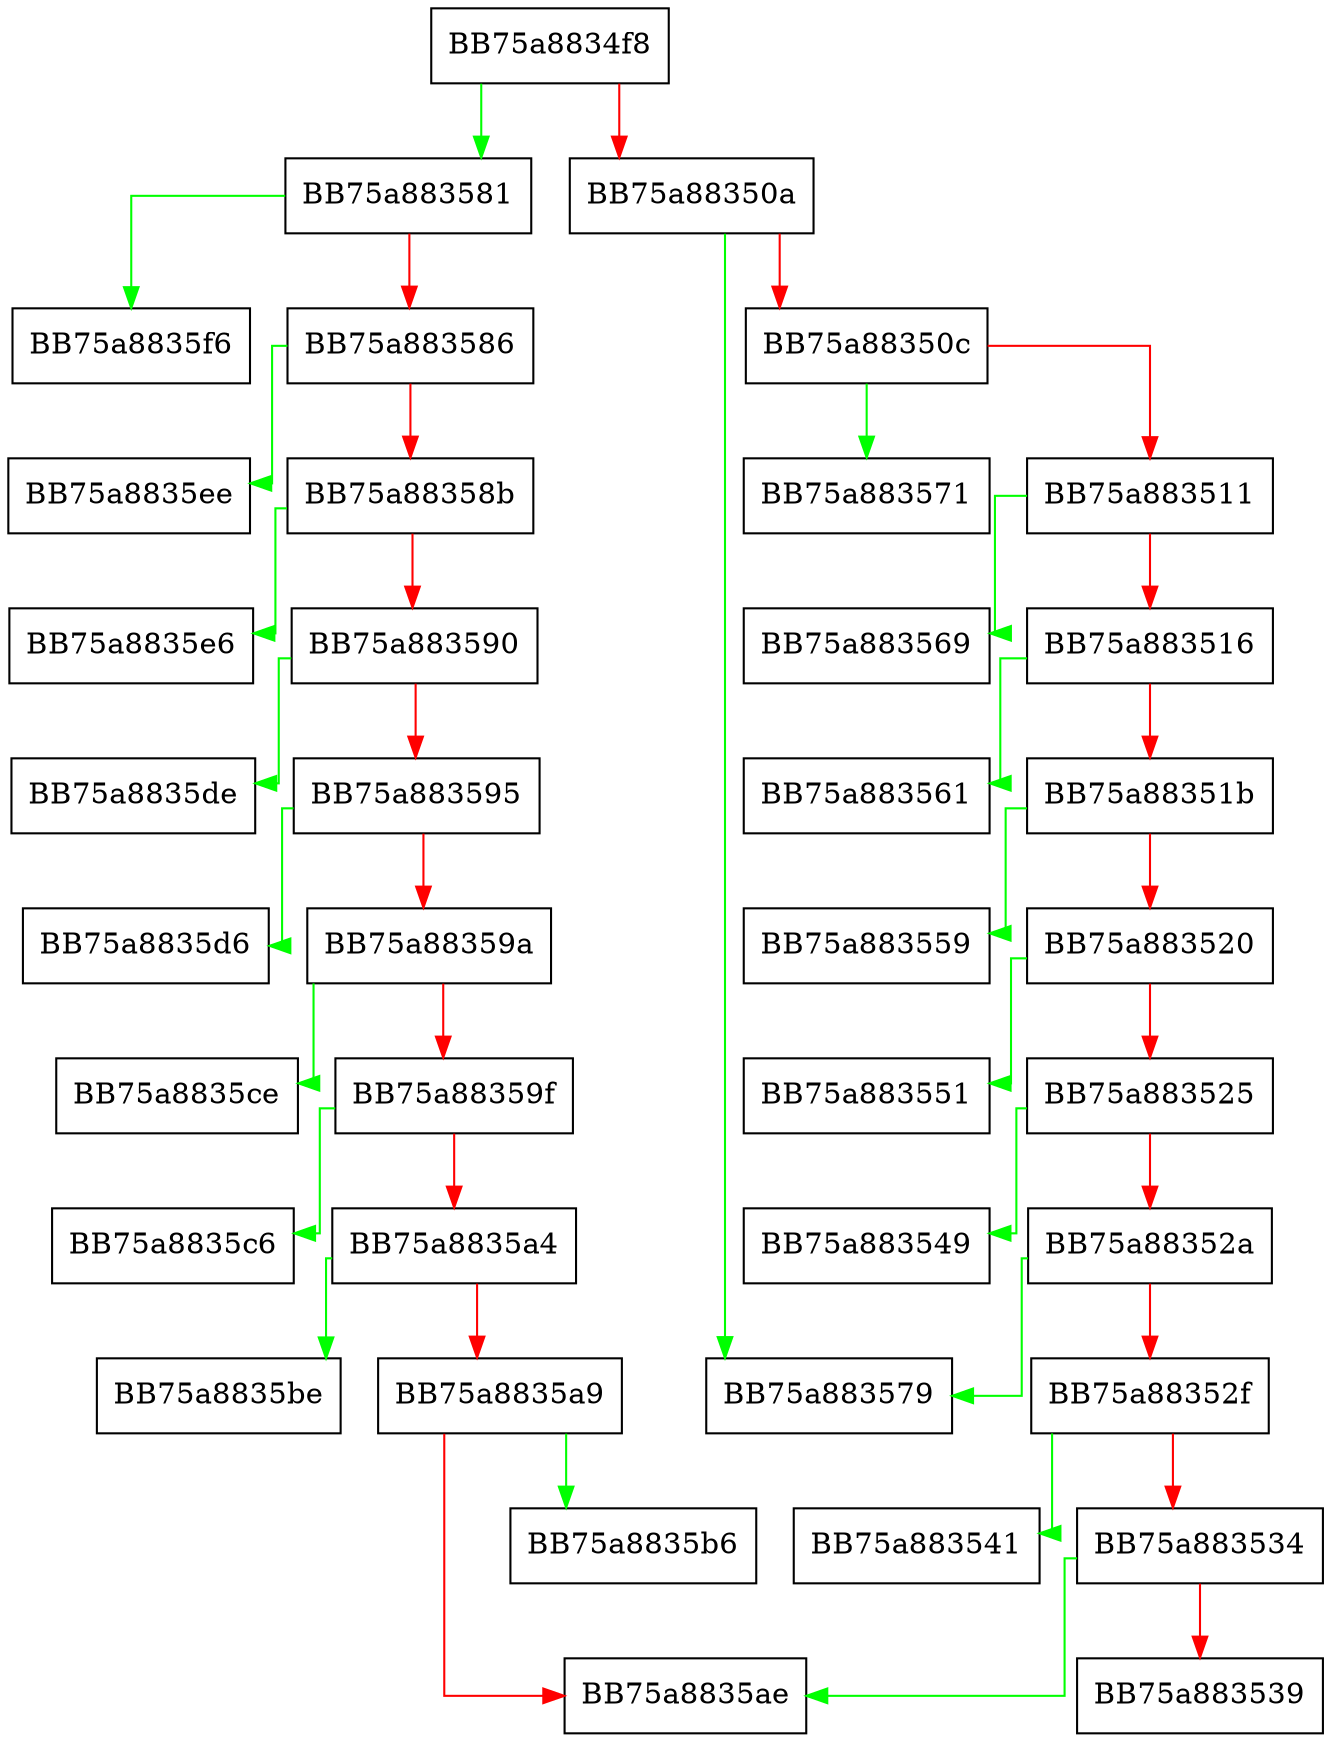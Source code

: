 digraph GetNonLocalizedProductName {
  node [shape="box"];
  graph [splines=ortho];
  BB75a8834f8 -> BB75a883581 [color="green"];
  BB75a8834f8 -> BB75a88350a [color="red"];
  BB75a88350a -> BB75a883579 [color="green"];
  BB75a88350a -> BB75a88350c [color="red"];
  BB75a88350c -> BB75a883571 [color="green"];
  BB75a88350c -> BB75a883511 [color="red"];
  BB75a883511 -> BB75a883569 [color="green"];
  BB75a883511 -> BB75a883516 [color="red"];
  BB75a883516 -> BB75a883561 [color="green"];
  BB75a883516 -> BB75a88351b [color="red"];
  BB75a88351b -> BB75a883559 [color="green"];
  BB75a88351b -> BB75a883520 [color="red"];
  BB75a883520 -> BB75a883551 [color="green"];
  BB75a883520 -> BB75a883525 [color="red"];
  BB75a883525 -> BB75a883549 [color="green"];
  BB75a883525 -> BB75a88352a [color="red"];
  BB75a88352a -> BB75a883579 [color="green"];
  BB75a88352a -> BB75a88352f [color="red"];
  BB75a88352f -> BB75a883541 [color="green"];
  BB75a88352f -> BB75a883534 [color="red"];
  BB75a883534 -> BB75a8835ae [color="green"];
  BB75a883534 -> BB75a883539 [color="red"];
  BB75a883581 -> BB75a8835f6 [color="green"];
  BB75a883581 -> BB75a883586 [color="red"];
  BB75a883586 -> BB75a8835ee [color="green"];
  BB75a883586 -> BB75a88358b [color="red"];
  BB75a88358b -> BB75a8835e6 [color="green"];
  BB75a88358b -> BB75a883590 [color="red"];
  BB75a883590 -> BB75a8835de [color="green"];
  BB75a883590 -> BB75a883595 [color="red"];
  BB75a883595 -> BB75a8835d6 [color="green"];
  BB75a883595 -> BB75a88359a [color="red"];
  BB75a88359a -> BB75a8835ce [color="green"];
  BB75a88359a -> BB75a88359f [color="red"];
  BB75a88359f -> BB75a8835c6 [color="green"];
  BB75a88359f -> BB75a8835a4 [color="red"];
  BB75a8835a4 -> BB75a8835be [color="green"];
  BB75a8835a4 -> BB75a8835a9 [color="red"];
  BB75a8835a9 -> BB75a8835b6 [color="green"];
  BB75a8835a9 -> BB75a8835ae [color="red"];
}